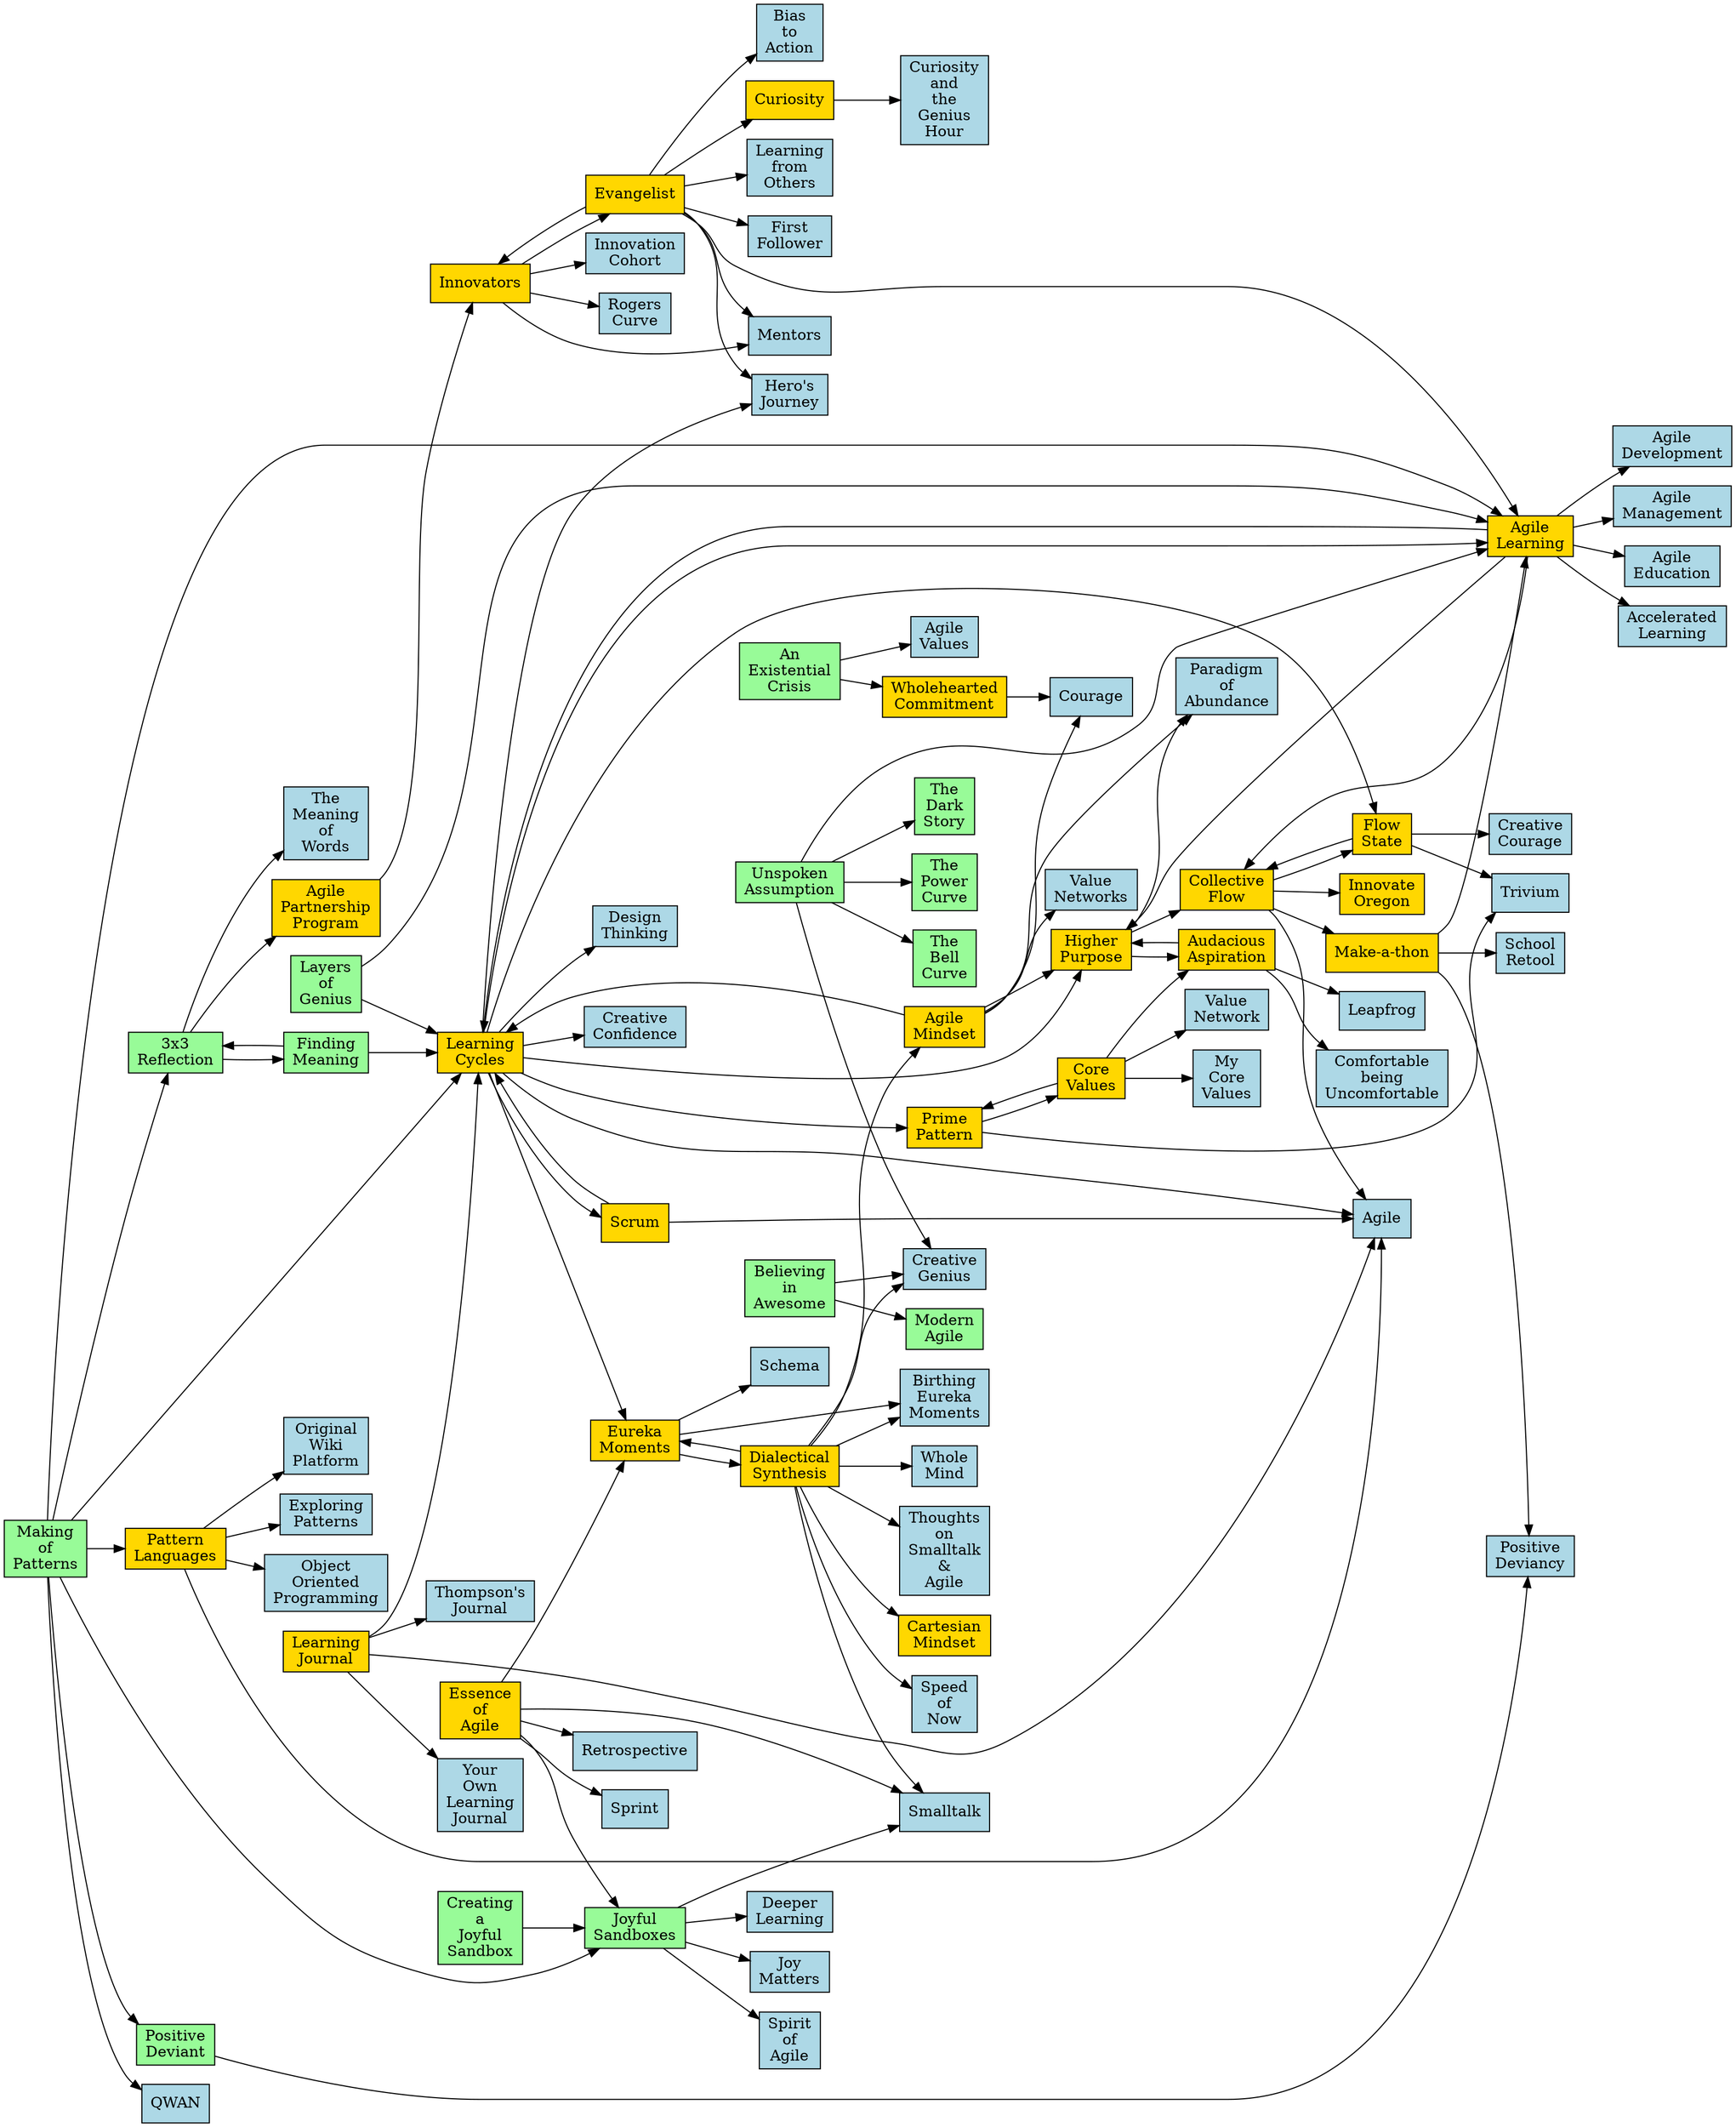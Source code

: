 digraph { node [shape=box style=filled fillcolor=lightblue] rankdir=LR "Learning\nCycles" [fillcolor=gold URL="https://thompson.wiki.innovateoregon.org/view/learning-cycles"]
"Agile" [URL="https://thompson.wiki.innovateoregon.org/view/agile"]
"Learning\nCycles" -> "Agile"
"Higher\nPurpose" [URL="https://thompson.wiki.innovateoregon.org/view/higher-purpose"]
"Learning\nCycles" -> "Higher\nPurpose"
"Design\nThinking" [URL="https://thompson.wiki.innovateoregon.org/view/design-thinking"]
"Learning\nCycles" -> "Design\nThinking"
"Scrum" [URL="https://thompson.wiki.innovateoregon.org/view/scrum"]
"Learning\nCycles" -> "Scrum"
"Prime\nPattern" [URL="https://thompson.wiki.innovateoregon.org/view/prime-pattern"]
"Learning\nCycles" -> "Prime\nPattern"
"Agile\nLearning" [URL="https://thompson.wiki.innovateoregon.org/view/agile-learning"]
"Learning\nCycles" -> "Agile\nLearning"
"Eureka\nMoments" [URL="https://thompson.wiki.innovateoregon.org/view/eureka-moments"]
"Learning\nCycles" -> "Eureka\nMoments"
"Creative\nConfidence" [URL="https://thompson.wiki.innovateoregon.org/view/creative-confidence"]
"Learning\nCycles" -> "Creative\nConfidence"
"Flow\nState" [URL="https://thompson.wiki.innovateoregon.org/view/flow-state"]
"Learning\nCycles" -> "Flow\nState"
"Hero's\nJourney" [URL="https://thompson.wiki.innovateoregon.org/view/heros-journey"]
"Learning\nCycles" -> "Hero's\nJourney"
"Pattern\nLanguages" [fillcolor=gold URL="https://thompson.wiki.innovateoregon.org/view/pattern-languages"]
"Object\nOriented\nProgramming" [URL="https://thompson.wiki.innovateoregon.org/view/object-oriented-programming"]
"Pattern\nLanguages" -> "Object\nOriented\nProgramming"
"Original\nWiki\nPlatform" [URL="https://thompson.wiki.innovateoregon.org/view/original-wiki-platform"]
"Pattern\nLanguages" -> "Original\nWiki\nPlatform"
"Agile" [URL="https://thompson.wiki.innovateoregon.org/view/agile"]
"Pattern\nLanguages" -> "Agile"
"Exploring\nPatterns" [URL="https://thompson.wiki.innovateoregon.org/view/exploring-patterns"]
"Pattern\nLanguages" -> "Exploring\nPatterns"
"Agile\nMindset" [fillcolor=gold URL="https://thompson.wiki.innovateoregon.org/view/agile-mindset"]
"Higher\nPurpose" [URL="https://thompson.wiki.innovateoregon.org/view/higher-purpose"]
"Agile\nMindset" -> "Higher\nPurpose"
"Courage" [URL="https://thompson.wiki.innovateoregon.org/view/courage"]
"Agile\nMindset" -> "Courage"
"Learning\nCycles" [URL="https://thompson.wiki.innovateoregon.org/view/learning-cycles"]
"Agile\nMindset" -> "Learning\nCycles"
"Value\nNetworks" [URL="https://thompson.wiki.innovateoregon.org/view/value-networks"]
"Agile\nMindset" -> "Value\nNetworks"
"Paradigm\nof\nAbundance" [URL="https://thompson.wiki.innovateoregon.org/view/paradigm-of-abundance"]
"Agile\nMindset" -> "Paradigm\nof\nAbundance"
"Dialectical\nSynthesis" [fillcolor=gold URL="https://thompson.wiki.innovateoregon.org/view/dialectical-synthesis"]
"Cartesian\nMindset" [URL="https://thompson.wiki.innovateoregon.org/view/cartesian-mindset"]
"Dialectical\nSynthesis" -> "Cartesian\nMindset"
"Agile\nMindset" [URL="https://thompson.wiki.innovateoregon.org/view/agile-mindset"]
"Dialectical\nSynthesis" -> "Agile\nMindset"
"Smalltalk" [URL="https://thompson.wiki.innovateoregon.org/view/smalltalk"]
"Dialectical\nSynthesis" -> "Smalltalk"
"Speed\nof\nNow" [URL="https://thompson.wiki.innovateoregon.org/view/speed-of-now"]
"Dialectical\nSynthesis" -> "Speed\nof\nNow"
"Eureka\nMoments" [URL="https://thompson.wiki.innovateoregon.org/view/eureka-moments"]
"Dialectical\nSynthesis" -> "Eureka\nMoments"
"Creative\nGenius" [URL="https://thompson.wiki.innovateoregon.org/view/creative-genius"]
"Dialectical\nSynthesis" -> "Creative\nGenius"
"Whole\nMind" [URL="https://thompson.wiki.innovateoregon.org/view/whole-mind"]
"Dialectical\nSynthesis" -> "Whole\nMind"
"Thoughts\non\nSmalltalk\n&\nAgile" [URL="https://thompson.wiki.innovateoregon.org/view/thoughts-on-smalltalk--agile"]
"Dialectical\nSynthesis" -> "Thoughts\non\nSmalltalk\n&\nAgile"
"Birthing\nEureka\nMoments" [URL="https://thompson.wiki.innovateoregon.org/view/birthing-eureka-moments"]
"Dialectical\nSynthesis" -> "Birthing\nEureka\nMoments"
"Agile\nLearning" [fillcolor=gold URL="https://thompson.wiki.innovateoregon.org/view/agile-learning"]
"Agile\nDevelopment" [URL="https://thompson.wiki.innovateoregon.org/view/agile-development"]
"Agile\nLearning" -> "Agile\nDevelopment"
"Agile\nManagement" [URL="https://thompson.wiki.innovateoregon.org/view/agile-management"]
"Agile\nLearning" -> "Agile\nManagement"
"Agile\nEducation" [URL="https://thompson.wiki.innovateoregon.org/view/agile-education"]
"Agile\nLearning" -> "Agile\nEducation"
"Learning\nCycles" [URL="https://thompson.wiki.innovateoregon.org/view/learning-cycles"]
"Agile\nLearning" -> "Learning\nCycles"
"Accelerated\nLearning" [URL="https://thompson.wiki.innovateoregon.org/view/accelerated-learning"]
"Agile\nLearning" -> "Accelerated\nLearning"
"Higher\nPurpose" [URL="https://thompson.wiki.innovateoregon.org/view/higher-purpose"]
"Agile\nLearning" -> "Higher\nPurpose"
"Collective\nFlow" [URL="https://thompson.wiki.innovateoregon.org/view/collective-flow"]
"Agile\nLearning" -> "Collective\nFlow"
"Evangelist" [fillcolor=gold URL="https://thompson.wiki.innovateoregon.org/view/evangelist"]
"Innovators" [URL="https://thompson.wiki.innovateoregon.org/view/innovators"]
"Evangelist" -> "Innovators"
"Bias\nto\nAction" [URL="https://thompson.wiki.innovateoregon.org/view/bias-to-action"]
"Evangelist" -> "Bias\nto\nAction"
"Mentors" [URL="https://thompson.wiki.innovateoregon.org/view/mentors"]
"Evangelist" -> "Mentors"
"Agile\nLearning" [URL="https://thompson.wiki.innovateoregon.org/view/agile-learning"]
"Evangelist" -> "Agile\nLearning"
"Curiosity" [URL="https://thompson.wiki.innovateoregon.org/view/curiosity"]
"Evangelist" -> "Curiosity"
"Hero's\nJourney" [URL="https://thompson.wiki.innovateoregon.org/view/heros-journey"]
"Evangelist" -> "Hero's\nJourney"
"Learning\nfrom\nOthers" [URL="https://thompson.wiki.innovateoregon.org/view/learning-from-others"]
"Evangelist" -> "Learning\nfrom\nOthers"
"First\nFollower" [URL="https://thompson.wiki.innovateoregon.org/view/first-follower"]
"Evangelist" -> "First\nFollower"
"Higher\nPurpose" [fillcolor=gold URL="https://thompson.wiki.innovateoregon.org/view/higher-purpose"]
"Audacious\nAspiration" [URL="https://thompson.wiki.innovateoregon.org/view/audacious-aspiration"]
"Higher\nPurpose" -> "Audacious\nAspiration"
"Collective\nFlow" [URL="https://thompson.wiki.innovateoregon.org/view/collective-flow"]
"Higher\nPurpose" -> "Collective\nFlow"
"Paradigm\nof\nAbundance" [URL="https://thompson.wiki.innovateoregon.org/view/paradigm-of-abundance"]
"Higher\nPurpose" -> "Paradigm\nof\nAbundance"
"Eureka\nMoments" [fillcolor=gold URL="https://thompson.wiki.innovateoregon.org/view/eureka-moments"]
"Schema" [URL="https://thompson.wiki.innovateoregon.org/view/schema"]
"Eureka\nMoments" -> "Schema"
"Dialectical\nSynthesis" [URL="https://thompson.wiki.innovateoregon.org/view/dialectical-synthesis"]
"Eureka\nMoments" -> "Dialectical\nSynthesis"
"Birthing\nEureka\nMoments" [URL="https://thompson.wiki.innovateoregon.org/view/birthing-eureka-moments"]
"Eureka\nMoments" -> "Birthing\nEureka\nMoments"
"Scrum" [fillcolor=gold URL="https://thompson.wiki.innovateoregon.org/view/scrum"]
"Agile" [URL="https://thompson.wiki.innovateoregon.org/view/agile"]
"Scrum" -> "Agile"
"Learning\nCycles" [URL="https://thompson.wiki.innovateoregon.org/view/learning-cycles"]
"Scrum" -> "Learning\nCycles"
"Learning\nJournal" [fillcolor=gold URL="https://thompson.wiki.innovateoregon.org/view/learning-journal"]
"Agile" [URL="https://thompson.wiki.innovateoregon.org/view/agile"]
"Learning\nJournal" -> "Agile"
"Learning\nCycles" [URL="https://thompson.wiki.innovateoregon.org/view/learning-cycles"]
"Learning\nJournal" -> "Learning\nCycles"
"Thompson's\nJournal" [URL="https://thompson.wiki.innovateoregon.org/view/thompsons-journal"]
"Learning\nJournal" -> "Thompson's\nJournal"
"Your\nOwn\nLearning\nJournal" [URL="https://thompson.wiki.innovateoregon.org/view/your-own-learning-journal"]
"Learning\nJournal" -> "Your\nOwn\nLearning\nJournal"
"Flow\nState" [fillcolor=gold URL="https://thompson.wiki.innovateoregon.org/view/flow-state"]
"Creative\nCourage" [URL="https://thompson.wiki.innovateoregon.org/view/creative-courage"]
"Flow\nState" -> "Creative\nCourage"
"Trivium" [URL="https://thompson.wiki.innovateoregon.org/view/trivium"]
"Flow\nState" -> "Trivium"
"Collective\nFlow" [URL="https://thompson.wiki.innovateoregon.org/view/collective-flow"]
"Flow\nState" -> "Collective\nFlow"
"Prime\nPattern" [fillcolor=gold URL="https://thompson.wiki.innovateoregon.org/view/prime-pattern"]
"Trivium" [URL="https://thompson.wiki.innovateoregon.org/view/trivium"]
"Prime\nPattern" -> "Trivium"
"Core\nValues" [URL="https://thompson.wiki.innovateoregon.org/view/core-values"]
"Prime\nPattern" -> "Core\nValues"
"Make-a-thon" [fillcolor=gold URL="https://thompson.wiki.innovateoregon.org/view/make-a-thon"]
"Agile\nLearning" [URL="https://thompson.wiki.innovateoregon.org/view/agile-learning"]
"Make-a-thon" -> "Agile\nLearning"
"Positive\nDeviancy" [URL="https://thompson.wiki.innovateoregon.org/view/positive-deviancy"]
"Make-a-thon" -> "Positive\nDeviancy"
"School\nRetool" [URL="https://thompson.wiki.innovateoregon.org/view/school-retool"]
"Make-a-thon" -> "School\nRetool"
"Innovators" [fillcolor=gold URL="https://thompson.wiki.innovateoregon.org/view/innovators"]
"Evangelist" [URL="https://thompson.wiki.innovateoregon.org/view/evangelist"]
"Innovators" -> "Evangelist"
"Innovation\nCohort" [URL="https://thompson.wiki.innovateoregon.org/view/innovation-cohort"]
"Innovators" -> "Innovation\nCohort"
"Mentors" [URL="https://thompson.wiki.innovateoregon.org/view/mentors"]
"Innovators" -> "Mentors"
"Rogers\nCurve" [URL="https://thompson.wiki.innovateoregon.org/view/rogers-curve"]
"Innovators" -> "Rogers\nCurve"
"Innovate\nOregon" [fillcolor=gold URL="https://thompson.wiki.innovateoregon.org/view/innovate-oregon"]
"Essence\nof\nAgile" [fillcolor=gold URL="https://thompson.wiki.innovateoregon.org/view/essence-of-agile"]
"Smalltalk" [URL="https://thompson.wiki.innovateoregon.org/view/smalltalk"]
"Essence\nof\nAgile" -> "Smalltalk"
"Retrospective" [URL="https://thompson.wiki.innovateoregon.org/view/retrospective"]
"Essence\nof\nAgile" -> "Retrospective"
"Sprint" [URL="https://thompson.wiki.innovateoregon.org/view/sprint"]
"Essence\nof\nAgile" -> "Sprint"
"Eureka\nMoments" [URL="https://thompson.wiki.innovateoregon.org/view/eureka-moments"]
"Essence\nof\nAgile" -> "Eureka\nMoments"
"Joyful\nSandboxes" [URL="https://thompson.wiki.innovateoregon.org/view/joyful-sandboxes"]
"Essence\nof\nAgile" -> "Joyful\nSandboxes"
"Wholehearted\nCommitment" [fillcolor=gold URL="https://thompson.wiki.innovateoregon.org/view/wholehearted-commitment"]
"Courage" [URL="https://thompson.wiki.innovateoregon.org/view/courage"]
"Wholehearted\nCommitment" -> "Courage"
"Curiosity" [fillcolor=gold URL="https://thompson.wiki.innovateoregon.org/view/curiosity"]
"Curiosity\nand\nthe\nGenius\nHour" [URL="https://thompson.wiki.innovateoregon.org/view/curiosity-and-the-genius-hour"]
"Curiosity" -> "Curiosity\nand\nthe\nGenius\nHour"
"Core\nValues" [fillcolor=gold URL="https://thompson.wiki.innovateoregon.org/view/core-values"]
"Audacious\nAspiration" [URL="https://thompson.wiki.innovateoregon.org/view/audacious-aspiration"]
"Core\nValues" -> "Audacious\nAspiration"
"Prime\nPattern" [URL="https://thompson.wiki.innovateoregon.org/view/prime-pattern"]
"Core\nValues" -> "Prime\nPattern"
"Value\nNetwork" [URL="https://thompson.wiki.innovateoregon.org/view/value-network"]
"Core\nValues" -> "Value\nNetwork"
"My\nCore\nValues" [URL="https://thompson.wiki.innovateoregon.org/view/my-core-values"]
"Core\nValues" -> "My\nCore\nValues"
"Collective\nFlow" [fillcolor=gold URL="https://thompson.wiki.innovateoregon.org/view/collective-flow"]
"Flow\nState" [URL="https://thompson.wiki.innovateoregon.org/view/flow-state"]
"Collective\nFlow" -> "Flow\nState"
"Agile" [URL="https://thompson.wiki.innovateoregon.org/view/agile"]
"Collective\nFlow" -> "Agile"
"Innovate\nOregon" [URL="https://thompson.wiki.innovateoregon.org/view/innovate-oregon"]
"Collective\nFlow" -> "Innovate\nOregon"
"Make-a-thon" [URL="https://thompson.wiki.innovateoregon.org/view/make-a-thon"]
"Collective\nFlow" -> "Make-a-thon"
"Cartesian\nMindset" [fillcolor=gold URL="https://thompson.wiki.innovateoregon.org/view/cartesian-mindset"]
"Audacious\nAspiration" [fillcolor=gold URL="https://thompson.wiki.innovateoregon.org/view/audacious-aspiration"]
"Comfortable\nbeing\nUncomfortable" [URL="https://thompson.wiki.innovateoregon.org/view/comfortable-being-uncomfortable"]
"Audacious\nAspiration" -> "Comfortable\nbeing\nUncomfortable"
"Higher\nPurpose" [URL="https://thompson.wiki.innovateoregon.org/view/higher-purpose"]
"Audacious\nAspiration" -> "Higher\nPurpose"
"Leapfrog" [URL="https://thompson.wiki.innovateoregon.org/view/leapfrog"]
"Audacious\nAspiration" -> "Leapfrog"
"Agile\nPartnership\nProgram" [fillcolor=gold URL="https://thompson.wiki.innovateoregon.org/view/agile-partnership-program"]
"Innovators" [URL="https://thompson.wiki.innovateoregon.org/view/innovators"]
"Agile\nPartnership\nProgram" -> "Innovators"
"3x3\nReflection" [fillcolor=palegreen URL="https://thompson.wiki.innovateoregon.org/view/3x3-reflection"]
"Agile\nPartnership\nProgram" [URL="https://thompson.wiki.innovateoregon.org/view/agile-partnership-program"]
"3x3\nReflection" -> "Agile\nPartnership\nProgram"
"The\nMeaning\nof\nWords" [URL="https://thompson.wiki.innovateoregon.org/view/the-meaning-of-words"]
"3x3\nReflection" -> "The\nMeaning\nof\nWords"
"Finding\nMeaning" [URL="https://thompson.wiki.innovateoregon.org/view/finding-meaning"]
"3x3\nReflection" -> "Finding\nMeaning"
"An\nExistential\nCrisis" [fillcolor=palegreen URL="https://thompson.wiki.innovateoregon.org/view/an-existential-crisis"]
"Agile\nValues" [URL="https://thompson.wiki.innovateoregon.org/view/agile-values"]
"An\nExistential\nCrisis" -> "Agile\nValues"
"Wholehearted\nCommitment" [URL="https://thompson.wiki.innovateoregon.org/view/wholehearted-commitment"]
"An\nExistential\nCrisis" -> "Wholehearted\nCommitment"
"Believing\nin\nAwesome" [fillcolor=palegreen URL="https://thompson.wiki.innovateoregon.org/view/believing-in-awesome"]
"Modern\nAgile" [URL="https://thompson.wiki.innovateoregon.org/view/modern-agile"]
"Believing\nin\nAwesome" -> "Modern\nAgile"
"Creative\nGenius" [URL="https://thompson.wiki.innovateoregon.org/view/creative-genius"]
"Believing\nin\nAwesome" -> "Creative\nGenius"
"Creating\na\nJoyful\nSandbox" [fillcolor=palegreen URL="https://thompson.wiki.innovateoregon.org/view/creating-a-joyful-sandbox"]
"Joyful\nSandboxes" [URL="https://thompson.wiki.innovateoregon.org/view/joyful-sandboxes"]
"Creating\na\nJoyful\nSandbox" -> "Joyful\nSandboxes"
"Finding\nMeaning" [fillcolor=palegreen URL="https://thompson.wiki.innovateoregon.org/view/finding-meaning"]
"3x3\nReflection" [URL="https://thompson.wiki.innovateoregon.org/view/3x3-reflection"]
"Finding\nMeaning" -> "3x3\nReflection"
"Learning\nCycles" [URL="https://thompson.wiki.innovateoregon.org/view/learning-cycles"]
"Finding\nMeaning" -> "Learning\nCycles"
"Joyful\nSandboxes" [fillcolor=palegreen URL="https://thompson.wiki.innovateoregon.org/view/joyful-sandboxes"]
"Smalltalk" [URL="https://thompson.wiki.innovateoregon.org/view/smalltalk"]
"Joyful\nSandboxes" -> "Smalltalk"
"Spirit\nof\nAgile" [URL="https://thompson.wiki.innovateoregon.org/view/spirit-of-agile"]
"Joyful\nSandboxes" -> "Spirit\nof\nAgile"
"Deeper\nLearning" [URL="https://thompson.wiki.innovateoregon.org/view/deeper-learning"]
"Joyful\nSandboxes" -> "Deeper\nLearning"
"Joy\nMatters" [URL="https://thompson.wiki.innovateoregon.org/view/joy-matters"]
"Joyful\nSandboxes" -> "Joy\nMatters"
"Layers\nof\nGenius" [fillcolor=palegreen URL="https://thompson.wiki.innovateoregon.org/view/layers-of-genius"]
"Learning\nCycles" [URL="https://thompson.wiki.innovateoregon.org/view/learning-cycles"]
"Layers\nof\nGenius" -> "Learning\nCycles"
"Agile\nLearning" [URL="https://thompson.wiki.innovateoregon.org/view/agile-learning"]
"Layers\nof\nGenius" -> "Agile\nLearning"
"Making\nof\nPatterns" [fillcolor=palegreen URL="https://thompson.wiki.innovateoregon.org/view/making-of-patterns"]
"Pattern\nLanguages" [URL="https://thompson.wiki.innovateoregon.org/view/pattern-languages"]
"Making\nof\nPatterns" -> "Pattern\nLanguages"
"QWAN" [URL="https://thompson.wiki.innovateoregon.org/view/qwan"]
"Making\nof\nPatterns" -> "QWAN"
"Agile\nLearning" [URL="https://thompson.wiki.innovateoregon.org/view/agile-learning"]
"Making\nof\nPatterns" -> "Agile\nLearning"
"Joyful\nSandboxes" [URL="https://thompson.wiki.innovateoregon.org/view/joyful-sandboxes"]
"Making\nof\nPatterns" -> "Joyful\nSandboxes"
"Learning\nCycles" [URL="https://thompson.wiki.innovateoregon.org/view/learning-cycles"]
"Making\nof\nPatterns" -> "Learning\nCycles"
"Positive\nDeviant" [URL="https://thompson.wiki.innovateoregon.org/view/positive-deviant"]
"Making\nof\nPatterns" -> "Positive\nDeviant"
"3x3\nReflection" [URL="https://thompson.wiki.innovateoregon.org/view/3x3-reflection"]
"Making\nof\nPatterns" -> "3x3\nReflection"
"Modern\nAgile" [fillcolor=palegreen URL="https://thompson.wiki.innovateoregon.org/view/modern-agile"]
"Positive\nDeviant" [fillcolor=palegreen URL="https://thompson.wiki.innovateoregon.org/view/positive-deviant"]
"Positive\nDeviancy" [URL="https://thompson.wiki.innovateoregon.org/view/positive-deviancy"]
"Positive\nDeviant" -> "Positive\nDeviancy"
"The\nBell\nCurve" [fillcolor=palegreen URL="https://thompson.wiki.innovateoregon.org/view/the-bell-curve"]
"The\nDark\nStory" [fillcolor=palegreen URL="https://thompson.wiki.innovateoregon.org/view/the-dark-story"]
"The\nPower\nCurve" [fillcolor=palegreen URL="https://thompson.wiki.innovateoregon.org/view/the-power-curve"]
"Unspoken\nAssumption" [fillcolor=palegreen URL="https://thompson.wiki.innovateoregon.org/view/unspoken-assumption"]
"Agile\nLearning" [URL="https://thompson.wiki.innovateoregon.org/view/agile-learning"]
"Unspoken\nAssumption" -> "Agile\nLearning"
"The\nBell\nCurve" [URL="https://thompson.wiki.innovateoregon.org/view/the-bell-curve"]
"Unspoken\nAssumption" -> "The\nBell\nCurve"
"The\nPower\nCurve" [URL="https://thompson.wiki.innovateoregon.org/view/the-power-curve"]
"Unspoken\nAssumption" -> "The\nPower\nCurve"
"Creative\nGenius" [URL="https://thompson.wiki.innovateoregon.org/view/creative-genius"]
"Unspoken\nAssumption" -> "Creative\nGenius"
"The\nDark\nStory" [URL="https://thompson.wiki.innovateoregon.org/view/the-dark-story"]
"Unspoken\nAssumption" -> "The\nDark\nStory"}
